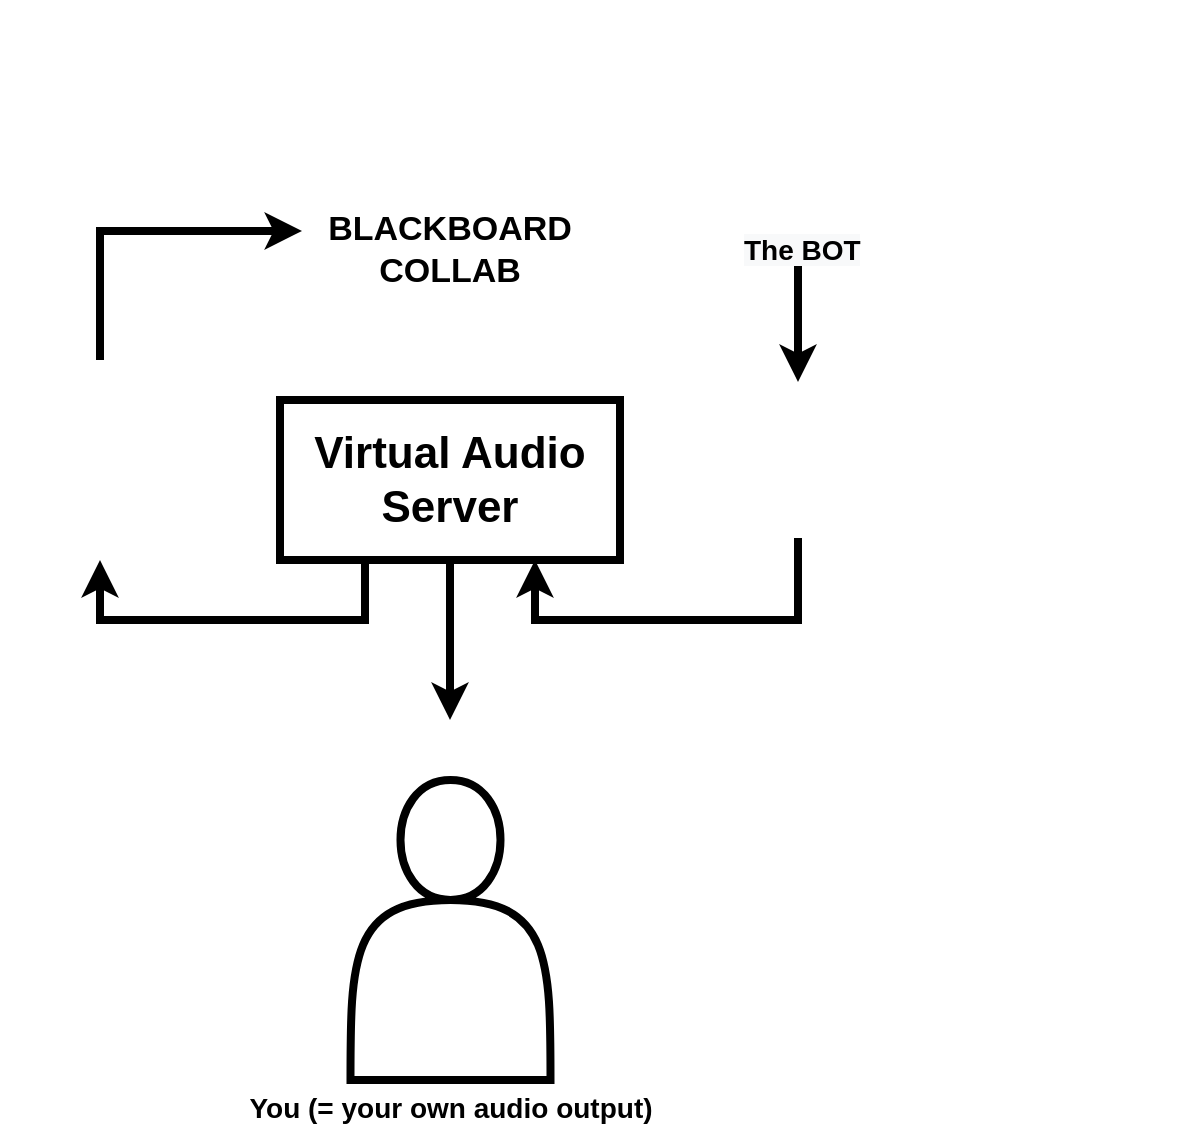 <mxfile version="13.0.5" type="github">
  <diagram id="a-epqaVNrH92tXU7n15A" name="Page-1">
    <mxGraphModel dx="1426" dy="722" grid="1" gridSize="10" guides="1" tooltips="1" connect="1" arrows="1" fold="1" page="1" pageScale="1" pageWidth="827" pageHeight="1169" math="0" shadow="0">
      <root>
        <mxCell id="0" />
        <mxCell id="1" parent="0" />
        <mxCell id="7nLwGRA-xyis2HFyadzK-23" style="edgeStyle=orthogonalEdgeStyle;rounded=0;orthogonalLoop=1;jettySize=auto;html=1;exitX=0.25;exitY=1;exitDx=0;exitDy=0;entryX=0.5;entryY=1;entryDx=0;entryDy=0;strokeWidth=4;" parent="1" source="7nLwGRA-xyis2HFyadzK-1" target="7nLwGRA-xyis2HFyadzK-6" edge="1">
          <mxGeometry relative="1" as="geometry">
            <Array as="points">
              <mxPoint x="253" y="380" />
              <mxPoint x="120" y="380" />
            </Array>
          </mxGeometry>
        </mxCell>
        <mxCell id="7nLwGRA-xyis2HFyadzK-33" style="edgeStyle=orthogonalEdgeStyle;rounded=0;orthogonalLoop=1;jettySize=auto;html=1;exitX=0.5;exitY=1;exitDx=0;exitDy=0;entryX=0.5;entryY=0;entryDx=0;entryDy=0;strokeWidth=4;" parent="1" source="7nLwGRA-xyis2HFyadzK-1" target="7nLwGRA-xyis2HFyadzK-15" edge="1">
          <mxGeometry relative="1" as="geometry" />
        </mxCell>
        <mxCell id="7nLwGRA-xyis2HFyadzK-1" value="&lt;b&gt;&lt;font style=&quot;font-size: 22px&quot;&gt;Virtual Audio Server&lt;/font&gt;&lt;/b&gt;" style="rounded=0;whiteSpace=wrap;html=1;strokeWidth=4;" parent="1" vertex="1">
          <mxGeometry x="210" y="270" width="170" height="80" as="geometry" />
        </mxCell>
        <mxCell id="7nLwGRA-xyis2HFyadzK-22" style="edgeStyle=orthogonalEdgeStyle;rounded=0;orthogonalLoop=1;jettySize=auto;html=1;exitX=0.5;exitY=1;exitDx=0;exitDy=0;entryX=0.75;entryY=1;entryDx=0;entryDy=0;strokeWidth=4;" parent="1" source="7nLwGRA-xyis2HFyadzK-4" target="7nLwGRA-xyis2HFyadzK-1" edge="1">
          <mxGeometry relative="1" as="geometry">
            <Array as="points">
              <mxPoint x="469" y="380" />
              <mxPoint x="338" y="380" />
            </Array>
          </mxGeometry>
        </mxCell>
        <mxCell id="7nLwGRA-xyis2HFyadzK-4" value="" style="shape=image;html=1;verticalAlign=top;verticalLabelPosition=bottom;labelBackgroundColor=#ffffff;imageAspect=0;aspect=fixed;image=https://cdn3.iconfinder.com/data/icons/eightyshades/512/28_Sound-128.png;strokeWidth=4;fillColor=#F83D28;" parent="1" vertex="1">
          <mxGeometry x="430" y="261" width="78" height="78" as="geometry" />
        </mxCell>
        <mxCell id="7nLwGRA-xyis2HFyadzK-25" style="edgeStyle=orthogonalEdgeStyle;rounded=0;orthogonalLoop=1;jettySize=auto;html=1;exitX=0.5;exitY=0;exitDx=0;exitDy=0;entryX=0;entryY=0.25;entryDx=0;entryDy=0;strokeWidth=4;" parent="1" source="7nLwGRA-xyis2HFyadzK-6" target="7nLwGRA-xyis2HFyadzK-9" edge="1">
          <mxGeometry relative="1" as="geometry" />
        </mxCell>
        <mxCell id="7nLwGRA-xyis2HFyadzK-6" value="" style="shape=image;html=1;verticalAlign=top;verticalLabelPosition=bottom;labelBackgroundColor=#ffffff;imageAspect=0;aspect=fixed;image=https://cdn4.iconfinder.com/data/icons/ionicons/512/icon-mic-a-128.png;strokeWidth=4;fillColor=#F83D28;" parent="1" vertex="1">
          <mxGeometry x="70" y="250" width="100" height="100" as="geometry" />
        </mxCell>
        <mxCell id="7nLwGRA-xyis2HFyadzK-9" value="" style="shape=image;html=1;verticalAlign=top;verticalLabelPosition=bottom;labelBackgroundColor=#ffffff;imageAspect=0;aspect=fixed;image=https://cdn2.iconfinder.com/data/icons/pittogrammi/142/03-128.png;strokeWidth=4;fillColor=#F83D28;" parent="1" vertex="1">
          <mxGeometry x="221" y="148" width="150" height="150" as="geometry" />
        </mxCell>
        <mxCell id="7nLwGRA-xyis2HFyadzK-21" style="edgeStyle=orthogonalEdgeStyle;rounded=0;orthogonalLoop=1;jettySize=auto;html=1;exitX=0.5;exitY=1;exitDx=0;exitDy=0;entryX=0.5;entryY=0;entryDx=0;entryDy=0;strokeWidth=4;" parent="1" source="7nLwGRA-xyis2HFyadzK-13" target="7nLwGRA-xyis2HFyadzK-4" edge="1">
          <mxGeometry relative="1" as="geometry" />
        </mxCell>
        <mxCell id="7nLwGRA-xyis2HFyadzK-13" value="" style="shape=image;html=1;verticalAlign=top;verticalLabelPosition=bottom;labelBackgroundColor=#ffffff;imageAspect=0;aspect=fixed;image=https://cdn4.iconfinder.com/data/icons/space-and-astronomy-1/800/robot-128.png;strokeWidth=4;fillColor=#F83D28;" parent="1" vertex="1">
          <mxGeometry x="405" y="70" width="128" height="128" as="geometry" />
        </mxCell>
        <mxCell id="7nLwGRA-xyis2HFyadzK-24" value="&lt;b style=&quot;font-size: 17px&quot;&gt;BLACKBOARD&lt;br&gt;COLLAB&lt;/b&gt;" style="text;html=1;strokeColor=none;fillColor=none;align=center;verticalAlign=middle;whiteSpace=wrap;rounded=0;" parent="1" vertex="1">
          <mxGeometry x="230" y="150" width="130" height="90" as="geometry" />
        </mxCell>
        <mxCell id="7nLwGRA-xyis2HFyadzK-29" value="" style="group" parent="1" vertex="1" connectable="0">
          <mxGeometry x="244.25" y="430" width="101.5" height="190" as="geometry" />
        </mxCell>
        <mxCell id="7nLwGRA-xyis2HFyadzK-14" value="" style="shape=actor;whiteSpace=wrap;html=1;strokeWidth=4;fillColor=none;" parent="7nLwGRA-xyis2HFyadzK-29" vertex="1">
          <mxGeometry x="1" y="30" width="100" height="150" as="geometry" />
        </mxCell>
        <mxCell id="7nLwGRA-xyis2HFyadzK-15" value="" style="shape=image;html=1;verticalAlign=top;verticalLabelPosition=bottom;labelBackgroundColor=#ffffff;imageAspect=0;image=https://cdn3.iconfinder.com/data/icons/streamline-icon-set-free-pack/48/Streamline-49-128.png;strokeWidth=4;fillColor=none;" parent="7nLwGRA-xyis2HFyadzK-29" vertex="1">
          <mxGeometry width="101.5" height="83" as="geometry" />
        </mxCell>
        <mxCell id="GHhjnqwDjHa6O0WxtpdC-1" value="&lt;font style=&quot;font-size: 14px&quot;&gt;&lt;b&gt;You (= your own audio output)&lt;/b&gt;&lt;/font&gt;" style="text;html=1;strokeColor=none;fillColor=none;align=center;verticalAlign=middle;whiteSpace=wrap;rounded=0;" vertex="1" parent="1">
          <mxGeometry x="167.5" y="614" width="255" height="20" as="geometry" />
        </mxCell>
        <mxCell id="GHhjnqwDjHa6O0WxtpdC-3" value="&lt;b style=&quot;color: rgb(0 , 0 , 0) ; font-family: &amp;#34;helvetica&amp;#34; ; font-size: 14px ; font-style: normal ; letter-spacing: normal ; text-align: center ; text-indent: 0px ; text-transform: none ; word-spacing: 0px ; background-color: rgb(248 , 249 , 250)&quot;&gt;The BOT&lt;/b&gt;" style="text;whiteSpace=wrap;html=1;" vertex="1" parent="1">
          <mxGeometry x="440" y="180" width="230" height="30" as="geometry" />
        </mxCell>
      </root>
    </mxGraphModel>
  </diagram>
</mxfile>
